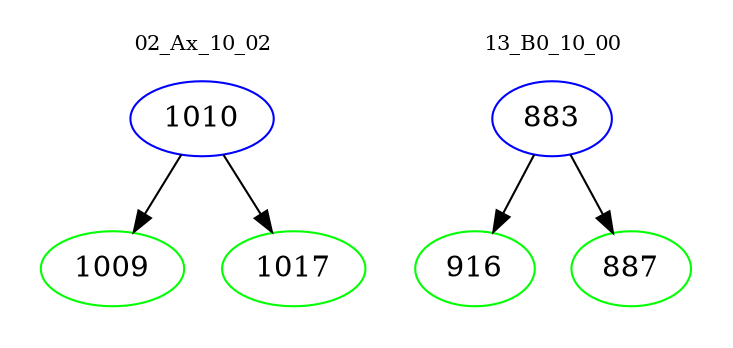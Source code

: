 digraph{
subgraph cluster_0 {
color = white
label = "02_Ax_10_02";
fontsize=10;
T0_1010 [label="1010", color="blue"]
T0_1010 -> T0_1009 [color="black"]
T0_1009 [label="1009", color="green"]
T0_1010 -> T0_1017 [color="black"]
T0_1017 [label="1017", color="green"]
}
subgraph cluster_1 {
color = white
label = "13_B0_10_00";
fontsize=10;
T1_883 [label="883", color="blue"]
T1_883 -> T1_916 [color="black"]
T1_916 [label="916", color="green"]
T1_883 -> T1_887 [color="black"]
T1_887 [label="887", color="green"]
}
}
